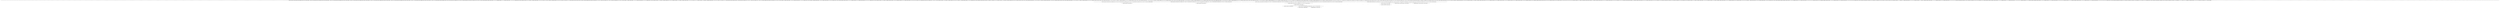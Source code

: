 digraph {
graph [bgcolor=transparent];
node [fillcolor=white, style=filled];
0 [label="SymbolTable {symbolRecords = [ArrayRec (DecafArr {arrayType = DecafInteger, arrayID = \"integers\", arrayLength = DecafDec \"10\", arrayPos = (2,9)}) 32,ArrayRec (DecafArr {arrayType = DecafBoolean, arrayID = \"booleans\", arrayLength = DecafDec \"10\", arrayPos = (3,13)}) 32,ArrayRec (DecafArr {arrayType = DecafBoolean, arrayID = \"booleans2\", arrayLength = DecafDec \"10\", arrayPos = (4,13)}) 32,ArrayRec (DecafArr {arrayType = DecafBoolean, arrayID = \"booleans3\", arrayLength = DecafDec \"10\", arrayPos = (5,13)}) 32,ArrayRec (DecafArr {arrayType = DecafBoolean, arrayID = \"booleanes5\", arrayLength = DecafDec \"10\", arrayPos = (6,13)}) 32,ArrayRec (DecafArr {arrayType = DecafBoolean, arrayID = \"booleans6\", arrayLength = DecafDec \"10\", arrayPos = (7,13)}) 32,ArrayRec (DecafArr {arrayType = DecafBoolean, arrayID = \"booleans8\", arrayLength = DecafDec \"10\", arrayPos = (8,13)}) 32,MethodRec (DecafMethod {methodType = DecafBoolean, methodID = \"try_boolean\", methodArg = [DecafVar {varType = DecafBoolean, varID = \"one\", varPos = (10,25)}], methodBody = DecafBlock {blockVars = [DecafVar {varType = DecafInteger, varID = \"three\", varPos = (11,9)}], blockStms = [DecafIfStm (DecafBinExpr (DecafLitExpr (DecafIntLit (DecafDec \"2\") (12,15)) (12,15)) (DecafBinRelOp (DecafGTOp (12,17)) (12,17)) (DecafLitExpr (DecafIntLit (DecafDec \"4\") (12,18)) (12,18)) (12,18)) (DecafBlock {blockVars = [], blockStms = [DecafAssignStm (DecafVarLoc \"three\" (13,19)) (DecafEq (13,21)) (DecafLitExpr (DecafIntLit (DecafDec \"2\") (13,22)) (13,22)) (13,13)], blockPos = (12,20)}) Nothing (12,9),DecafRetStm (Just (DecafLocExpr (DecafVarLoc \"one\" (15,19)) (15,19))) (15,9)], blockPos = (10,38)}, methodPos = (10,5)}) (\"\",32),MethodRec (DecafMethod {methodType = DecafVoid, methodID = \"fill\", methodArg = [], methodBody = DecafBlock {blockVars = [DecafVar {varType = DecafInteger, varID = \"i\", varPos = (19,7)},DecafVar {varType = DecafInteger, varID = \"o\", varPos = (19,7)},DecafVar {varType = DecafBoolean, varID = \"t\", varPos = (20,7)}], blockStms = [DecafForStm \"i\" (DecafLitExpr (DecafIntLit (DecafDec \"1\") (21,16)) (21,16)) (DecafLitExpr (DecafIntLit (DecafDec \"100\") (21,22)) (21,22)) (DecafBlock {blockVars = [], blockStms = [DecafAssignStm (DecafVarLoc \"t\" (22,13)) (DecafEq (22,15)) (DecafLitExpr (DecafBoolLit False (22,20)) (22,20)) (22,10),DecafAssignStm (DecafVarLoc \"o\" (23,11)) (DecafEq (23,13)) (DecafLitExpr (DecafIntLit (DecafDec \"0\") (23,14)) (23,14)) (23,9)], blockPos = (21,22)}) (21,7),DecafAssignStm (DecafVarLoc \"o\" (25,9)) (DecafEq (25,11)) (DecafLitExpr (DecafIntLit (DecafDec \"20\") (25,13)) (25,13)) (25,7)], blockPos = (18,15)}, methodPos = (18,3)}) (\"\",32),MethodRec (DecafMethod {methodType = DecafInteger, methodID = \"try\", methodArg = [DecafVar {varType = DecafInteger, varID = \"a\", varPos = (27,11)},DecafVar {varType = DecafInteger, varID = \"b\", varPos = (27,18)}], methodBody = DecafBlock {blockVars = [DecafVar {varType = DecafInteger, varID = \"f\", varPos = (28,7)}], blockStms = [DecafForStm \"f\" (DecafLitExpr (DecafIntLit (DecafDec \"1\") (29,16)) (29,16)) (DecafLitExpr (DecafIntLit (DecafDec \"10\") (29,21)) (29,21)) (DecafBlock {blockVars = [], blockStms = [DecafForStm \"f\" (DecafLitExpr (DecafIntLit (DecafDec \"2\") (30,20)) (30,20)) (DecafLitExpr (DecafIntLit (DecafDec \"200\") (30,26)) (30,26)) (DecafBlock {blockVars = [], blockStms = [DecafIfStm (DecafBinExpr (DecafLocExpr (DecafVarLoc \"f\" (31,22)) (31,22)) (DecafBinRelOp (DecafGTOp (31,24)) (31,24)) (DecafLitExpr (DecafIntLit (DecafDec \"300\") (31,27)) (31,27)) (31,27)) (DecafBlock {blockVars = [], blockStms = [DecafAssignStm (DecafVarLoc \"f\" (32,21)) (DecafEq (32,23)) (DecafBinExpr (DecafLocExpr (DecafVarLoc \"f\" (32,25)) (32,25)) (DecafBinArithOp (DecafPlusOp (32,27)) (32,27)) (DecafLitExpr (DecafIntLit (DecafDec \"9\") (32,28)) (32,28)) (32,28)) (32,19)], blockPos = (31,29)}) (Just (DecafBlock {blockVars = [DecafVar {varType = DecafBoolean, varID = \"z\", varPos = (34,17)}], blockStms = [DecafAssignStm (DecafVarLoc \"z\" (35,19)) (DecafEq (35,21)) (DecafLitExpr (DecafBoolLit True (35,25)) (35,25)) (35,17),DecafContStm (37,17),DecafIfStm (DecafLocExpr (DecafVarLoc \"z\" (37,22)) (37,22)) (DecafBlock {blockVars = [], blockStms = [DecafMethodStm (DecafPureMethodCall {methodCallID = \"fill\", methodCallArgs = [], methodCallPos = (38,21)}) (38,21),DecafAssignStm (DecafVarLoc \"z\" (39,23)) (DecafEq (39,25)) (DecafLitExpr (DecafBoolLit False (39,30)) (39,30)) (39,21),DecafAssignStm (DecafArrLoc {arrLocIdent = \"integers\", arrLocExpr = DecafLitExpr (DecafIntLit (DecafDec \"10\") (40,32)) (40,32), arrLocPos = (40,21)}) (DecafEq (40,36)) (DecafLitExpr (DecafIntLit (DecafDec \"100\") (40,39)) (40,39)) (40,21),DecafAssignStm (DecafArrLoc {arrLocIdent = \"booleans\", arrLocExpr = DecafLitExpr (DecafIntLit (DecafDec \"10\") (41,32)) (41,32), arrLocPos = (41,21)}) (DecafEq (41,36)) (DecafLitExpr (DecafBoolLit True (41,40)) (41,40)) (41,21),DecafAssignStm (DecafArrLoc {arrLocIdent = \"booleans2\", arrLocExpr = DecafLitExpr (DecafIntLit (DecafDec \"10\") (42,33)) (42,33), arrLocPos = (42,21)}) (DecafEq (42,37)) (DecafLitExpr (DecafBoolLit False (42,42)) (42,42)) (42,21),DecafAssignStm (DecafArrLoc {arrLocIdent = \"booleans3\", arrLocExpr = DecafLitExpr (DecafIntLit (DecafDec \"10\") (43,33)) (43,33), arrLocPos = (43,21)}) (DecafEq (43,37)) (DecafLitExpr (DecafBoolLit True (43,41)) (43,41)) (43,21),DecafAssignStm (DecafArrLoc {arrLocIdent = \"booleanes5\", arrLocExpr = DecafLitExpr (DecafIntLit (DecafDec \"10\") (44,34)) (44,34), arrLocPos = (44,21)}) (DecafEq (44,38)) (DecafLitExpr (DecafBoolLit False (44,43)) (44,43)) (44,21),DecafAssignStm (DecafArrLoc {arrLocIdent = \"booleans6\", arrLocExpr = DecafLitExpr (DecafIntLit (DecafDec \"10\") (45,33)) (45,33), arrLocPos = (45,21)}) (DecafEq (45,37)) (DecafLitExpr (DecafBoolLit True (45,41)) (45,41)) (45,21),DecafAssignStm (DecafArrLoc {arrLocIdent = \"booleans8\", arrLocExpr = DecafLitExpr (DecafIntLit (DecafDec \"10\") (46,33)) (46,33), arrLocPos = (46,21)}) (DecafEq (46,37)) (DecafLitExpr (DecafBoolLit False (46,42)) (46,42)) (46,21),DecafRetStm (Just (DecafLitExpr (DecafIntLit (DecafDec \"100\") (47,31)) (47,31))) (47,21)], blockPos = (37,24)}) (Just (DecafBlock {blockVars = [], blockStms = [DecafAssignStm (DecafVarLoc \"z\" (49,23)) (DecafEq (49,25)) (DecafLitExpr (DecafBoolLit False (49,30)) (49,30)) (49,21),DecafRetStm (Just (DecafLitExpr (DecafIntLit (DecafDec \"1000\") (50,32)) (50,32))) (50,21)], blockPos = (48,24)})) (37,17)], blockPos = (33,22)})) (31,15)], blockPos = (30,26)}) (30,11)], blockPos = (29,21)}) (29,7)], blockPos = (27,25)}, methodPos = (27,3)}) (\"\",32),MethodRec (DecafMethod {methodType = DecafInteger, methodID = \"main\", methodArg = [], methodBody = DecafBlock {blockVars = [DecafVar {varType = DecafInteger, varID = \"a\", varPos = (57,5)},DecafVar {varType = DecafInteger, varID = \"b\", varPos = (57,5)}], blockStms = [DecafMethodStm (DecafPureMethodCall {methodCallID = \"fill\", methodCallArgs = [], methodCallPos = (58,5)}) (58,5),DecafAssignStm (DecafArrLoc {arrLocIdent = \"integers\", arrLocExpr = DecafLitExpr (DecafIntLit (DecafDec \"100\") (59,17)) (59,17), arrLocPos = (59,5)}) (DecafEq (59,21)) (DecafLitExpr (DecafIntLit (DecafDec \"100\") (59,24)) (59,24)) (59,5),DecafAssignStm (DecafVarLoc \"a\" (60,7)) (DecafEq (60,9)) (DecafBinExpr (DecafLitExpr (DecafIntLit (DecafDec \"3242\") (60,14)) (60,14)) (DecafBinArithOp (DecafPlusOp (60,16)) (60,16)) (DecafBinExpr (DecafLocExpr (DecafVarLoc \"a\" (60,18)) (60,18)) (DecafBinArithOp (DecafPlusOp (60,20)) (60,20)) (DecafBinExpr (DecafLocExpr (DecafVarLoc \"a\" (60,22)) (60,22)) (DecafBinArithOp (DecafPlusOp (60,24)) (60,24)) (DecafParenExpr (DecafBinExpr (DecafLitExpr (DecafIntLit (DecafDec \"9234234\") (60,33)) (60,33)) (DecafBinArithOp (DecafMinOp (60,35)) (60,35)) (DecafLocExpr (DecafVarLoc \"a\" (60,36)) (60,36)) (60,36)) (60,37)) (60,37)) (60,37)) (60,37)) (60,5),DecafAssignStm (DecafVarLoc \"a\" (61,7)) (DecafEq (61,9)) (DecafMethodExpr (DecafPureMethodCall {methodCallID = \"try\", methodCallArgs = [DecafLitExpr (DecafIntLit (DecafDec \"20000\") (61,18)) (61,18),DecafLitExpr (DecafIntLit (DecafDec \"120313\") (61,26)) (61,26)], methodCallPos = (61,9)}) (61,27)) (61,5),DecafMethodStm (DecafPureMethodCall {methodCallID = \"try\", methodCallArgs = [DecafLitExpr (DecafIntLit (DecafDec \"200\") (62,12)) (62,12),DecafLitExpr (DecafIntLit (DecafDec \"20000\") (62,19)) (62,19)], methodCallPos = (62,5)}) (62,5),DecafMethodStm (DecafMethodCallout {methodCalloutID = \"printf\", methodCalloutArgs = [DecafCalloutArgStr \"one\" (63,29)], methodCalloutPos = (63,5)}) (63,5),DecafAssignStm (DecafVarLoc \"b\" (64,7)) (DecafEq (64,9)) (DecafLitExpr (DecafIntLit (DecafDec \"2\") (64,10)) (64,10)) (64,5),DecafAssignStm (DecafVarLoc \"a\" (65,7)) (DecafEq (65,9)) (DecafBinExpr (DecafLitExpr (DecafIntLit (DecafDec \"3\") (65,11)) (65,11)) (DecafBinArithOp (DecafPlusOp (65,13)) (65,13)) (DecafLocExpr (DecafVarLoc \"a\" (65,14)) (65,14)) (65,14)) (65,5),DecafForStm \"i\" (DecafLitExpr (DecafIntLit (DecafDec \"0\") (66,14)) (66,14)) (DecafLitExpr (DecafIntLit (DecafDec \"100\") (66,20)) (66,20)) (DecafBlock {blockVars = [], blockStms = [DecafIfStm (DecafBinExpr (DecafParenExpr (DecafBinExpr (DecafLocExpr (DecafVarLoc \"i\" (67,16)) (67,16)) (DecafBinRelOp (DecafGTOp (67,18)) (67,18)) (DecafLitExpr (DecafIntLit (DecafDec \"10\") (67,20)) (67,20)) (67,20)) (67,22)) (DecafBinCondOp (DecafOrOp (67,25)) (67,25)) (DecafParenExpr (DecafBinExpr (DecafLocExpr (DecafVarLoc \"i\" (67,28)) (67,28)) (DecafBinRelOp (DecafLTOp (67,30)) (67,30)) (DecafLitExpr (DecafIntLit (DecafDec \"2\") (67,31)) (67,31)) (67,31)) (67,32)) (67,32)) (DecafBlock {blockVars = [], blockStms = [DecafMethodStm (DecafMethodCallout {methodCalloutID = \"printf\", methodCalloutArgs = [], methodCalloutPos = (68,13)}) (68,13)], blockPos = (67,34)}) Nothing (67,9)], blockPos = (66,20)}) (66,5),DecafAssignStm (DecafVarLoc \"a\" (71,7)) (DecafMinusEq (71,10)) (DecafLitExpr (DecafIntLit (DecafDec \"100\") (71,13)) (71,13)) (71,5),DecafAssignStm (DecafVarLoc \"a\" (72,7)) (DecafEq (72,9)) (DecafBinExpr (DecafLitExpr (DecafIntLit (DecafDec \"2\") (72,11)) (72,11)) (DecafBinArithOp (DecafMulOp (72,13)) (72,13)) (DecafLitExpr (DecafIntLit (DecafDec \"100\") (72,16)) (72,16)) (72,16)) (72,5),DecafMethodStm (DecafMethodCallout {methodCalloutID = \"printf_035\", methodCalloutArgs = [DecafCalloutArgStr \"Man oh man\" (73,39)], methodCalloutPos = (73,5)}) (73,5),DecafIfStm (DecafBinExpr (DecafParenExpr (DecafBinExpr (DecafLocExpr (DecafVarLoc \"a\" (74,12)) (74,12)) (DecafBinRelOp (DecafGTOp (74,14)) (74,14)) (DecafLitExpr (DecafIntLit (DecafDec \"2\") (74,15)) (74,15)) (74,15)) (74,17)) (DecafBinCondOp (DecafAndOp (74,20)) (74,20)) (DecafBinExpr (DecafParenExpr (DecafBinExpr (DecafLocExpr (DecafVarLoc \"a\" (74,23)) (74,23)) (DecafBinRelOp (DecafGTOp (74,25)) (74,25)) (DecafLitExpr (DecafIntLit (DecafDec \"3\") (74,26)) (74,26)) (74,26)) (74,28)) (DecafBinCondOp (DecafOrOp (74,31)) (74,31)) (DecafParenExpr (DecafBinExpr (DecafLocExpr (DecafVarLoc \"a\" (74,34)) (74,34)) (DecafBinRelOp (DecafGTOp (74,36)) (74,36)) (DecafLitExpr (DecafIntLit (DecafDec \"3\") (74,37)) (74,37)) (74,37)) (74,38)) (74,38)) (74,38)) (DecafBlock {blockVars = [], blockStms = [DecafMethodStm (DecafMethodCallout {methodCalloutID = \"printf\", methodCalloutArgs = [DecafCalloutArgStr \"astoeuhtanoseuh\" (75,45)], methodCalloutPos = (75,9)}) (75,9)], blockPos = (74,40)}) (Just (DecafBlock {blockVars = [], blockStms = [DecafMethodStm (DecafMethodCallout {methodCalloutID = \"printf_035\", methodCalloutArgs = [DecafCalloutArgStr \"tsaoeutnaoseuh\" (77,48)], methodCalloutPos = (77,9)}) (77,9)], blockPos = (76,12)})) (74,5),DecafRetStm (Just (DecafLocExpr (DecafVarLoc \"a\" (79,13)) (79,13))) (79,5)], blockPos = (56,14)}, methodPos = (56,3)}) (\"\",32)], blockType = GlobalBlock}"];
1 [label="SymbolTable {symbolRecords = [VarRec (DecafVar {varType = DecafBoolean, varID = \"one\", varPos = (10,25)}) 32,VarRec (DecafVar {varType = DecafInteger, varID = \"three\", varPos = (11,9)}) 32,VarRec (DecafVar {varType = DecafVoid, varID = \"return\", varPos = (0,0)}) 32], blockType = MethodBlock DecafBoolean}"];
2 [label="SymbolTable {symbolRecords = [], blockType = IfBlock}"];
3 [label="SymbolTable {symbolRecords = [VarRec (DecafVar {varType = DecafInteger, varID = \"i\", varPos = (19,7)}) 32,VarRec (DecafVar {varType = DecafInteger, varID = \"o\", varPos = (19,7)}) 32,VarRec (DecafVar {varType = DecafBoolean, varID = \"t\", varPos = (20,7)}) 32,VarRec (DecafVar {varType = DecafInteger, varID = \"i\", varPos = (21,7)}) 32], blockType = MethodBlock DecafVoid}"];
4 [label="SymbolTable {symbolRecords = [], blockType = ForBlock}"];
5 [label="SymbolTable {symbolRecords = [VarRec (DecafVar {varType = DecafInteger, varID = \"a\", varPos = (27,11)}) 32,VarRec (DecafVar {varType = DecafInteger, varID = \"b\", varPos = (27,18)}) 32,VarRec (DecafVar {varType = DecafInteger, varID = \"f\", varPos = (28,7)}) 32,VarRec (DecafVar {varType = DecafInteger, varID = \"f\", varPos = (29,7)}) 32,VarRec (DecafVar {varType = DecafVoid, varID = \"return\", varPos = (0,0)}) 32,VarRec (DecafVar {varType = DecafVoid, varID = \"return\", varPos = (0,0)}) 32], blockType = MethodBlock DecafInteger}"];
6 [label="SymbolTable {symbolRecords = [VarRec (DecafVar {varType = DecafInteger, varID = \"f\", varPos = (30,11)}) 32], blockType = ForBlock}"];
7 [label="SymbolTable {symbolRecords = [], blockType = ForBlock}"];
8 [label="SymbolTable {symbolRecords = [], blockType = IfBlock}"];
9 [label="SymbolTable {symbolRecords = [VarRec (DecafVar {varType = DecafBoolean, varID = \"z\", varPos = (34,17)}) 32], blockType = IfBlock}"];
10 [label="SymbolTable {symbolRecords = [], blockType = IfBlock}"];
11 [label="SymbolTable {symbolRecords = [], blockType = IfBlock}"];
12 [label="SymbolTable {symbolRecords = [VarRec (DecafVar {varType = DecafInteger, varID = \"a\", varPos = (57,5)}) 32,VarRec (DecafVar {varType = DecafInteger, varID = \"b\", varPos = (57,5)}) 32,StringRec \"one\" 0,VarRec (DecafVar {varType = DecafInteger, varID = \"i\", varPos = (66,5)}) 32,StringRec \"Man oh man\" 0,VarRec (DecafVar {varType = DecafVoid, varID = \"return\", varPos = (0,0)}) 32], blockType = MethodBlock DecafInteger}"];
13 [label="SymbolTable {symbolRecords = [], blockType = ForBlock}"];
14 [label="SymbolTable {symbolRecords = [], blockType = IfBlock}"];
15 [label="SymbolTable {symbolRecords = [StringRec \"astoeuhtanoseuh\" 0], blockType = IfBlock}"];
16 [label="SymbolTable {symbolRecords = [StringRec \"tsaoeutnaoseuh\" 0], blockType = IfBlock}"];
0 -> 12 [label=""];
0 -> 5 [label=""];
0 -> 3 [label=""];
0 -> 1 [label=""];
1 -> 2 [label=""];
3 -> 4 [label=""];
5 -> 6 [label=""];
6 -> 7 [label=""];
7 -> 9 [label=""];
7 -> 8 [label=""];
9 -> 11 [label=""];
9 -> 10 [label=""];
12 -> 16 [label=""];
12 -> 15 [label=""];
12 -> 13 [label=""];
13 -> 14 [label=""];
}